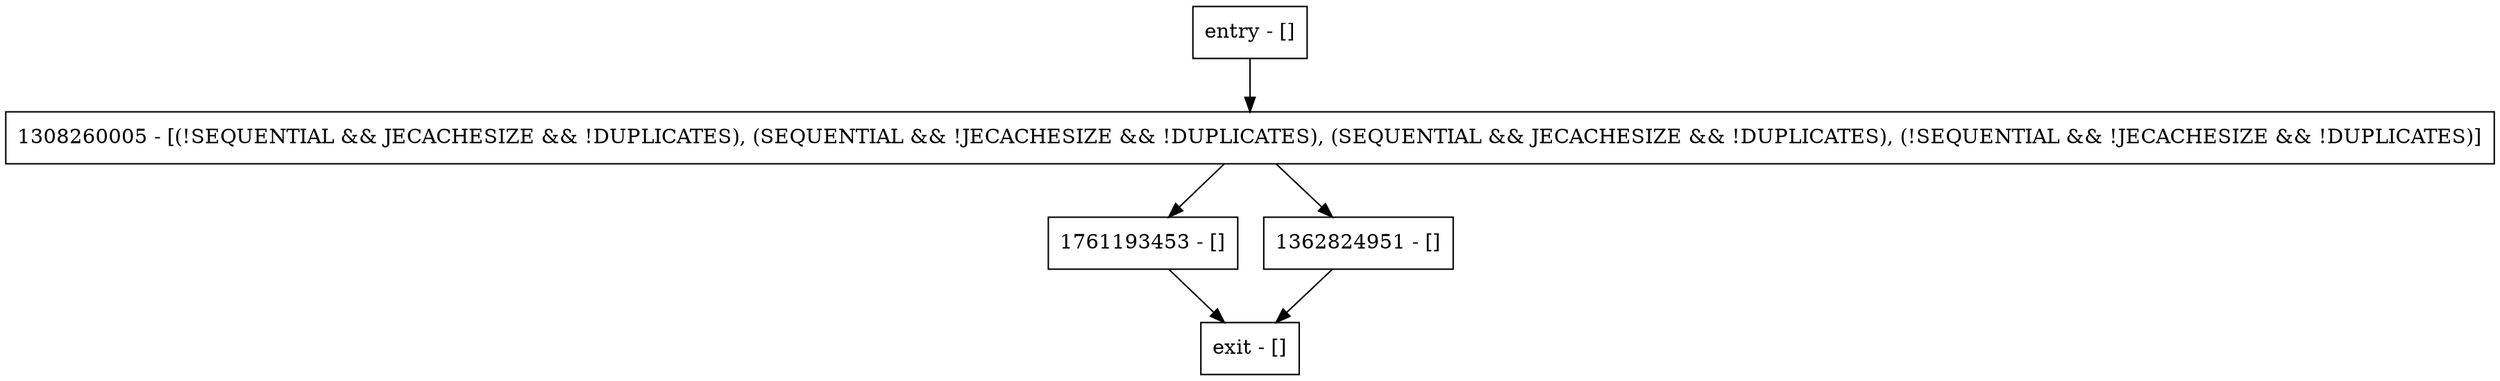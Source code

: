 digraph noteRepChange {
node [shape=record];
entry [label="entry - []"];
exit [label="exit - []"];
1761193453 [label="1761193453 - []"];
1308260005 [label="1308260005 - [(!SEQUENTIAL && JECACHESIZE && !DUPLICATES), (SEQUENTIAL && !JECACHESIZE && !DUPLICATES), (SEQUENTIAL && JECACHESIZE && !DUPLICATES), (!SEQUENTIAL && !JECACHESIZE && !DUPLICATES)]"];
1362824951 [label="1362824951 - []"];
entry;
exit;
entry -> 1308260005;
1761193453 -> exit;
1308260005 -> 1761193453;
1308260005 -> 1362824951;
1362824951 -> exit;
}
